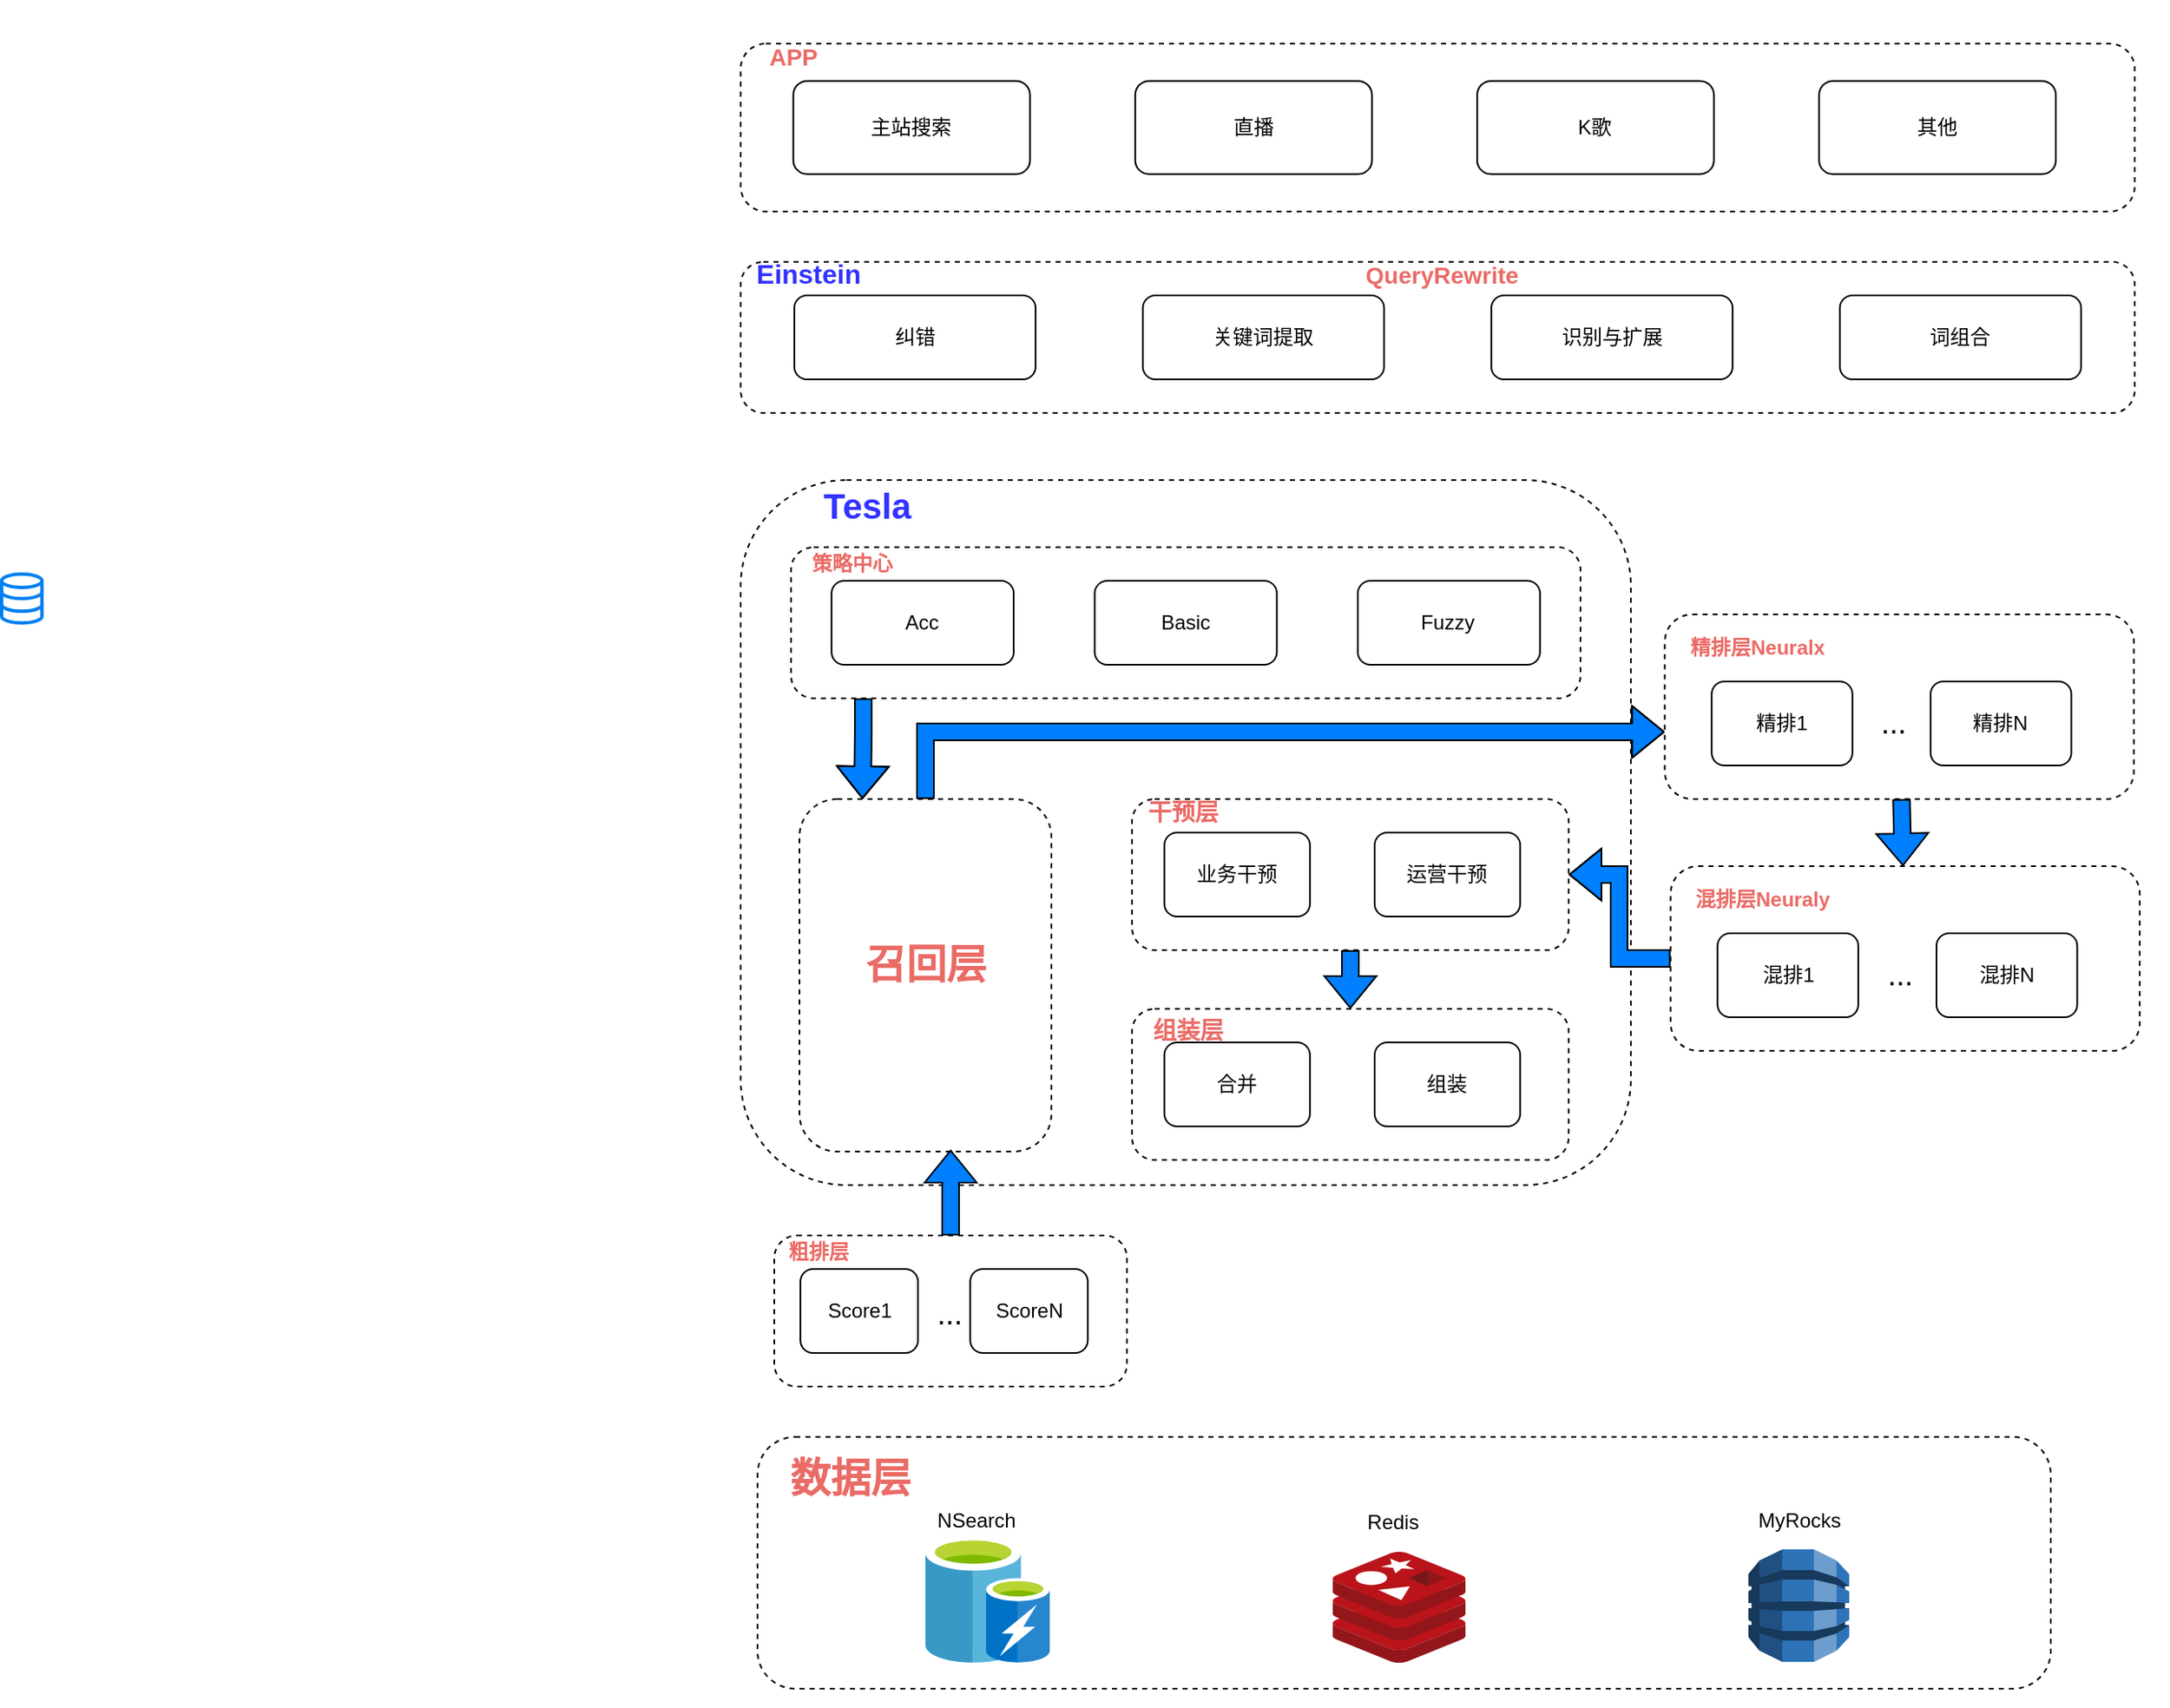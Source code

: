 <mxfile version="12.2.6" type="github" pages="1"><diagram id="C8gGin8zCCWMM8zuD61A" name="Page-1"><mxGraphModel dx="1449" dy="1687" grid="1" gridSize="10" guides="1" tooltips="1" connect="1" arrows="1" fold="1" page="1" pageScale="1" pageWidth="827" pageHeight="1169" math="0" shadow="0"><root><mxCell id="0"/><mxCell id="1" parent="0"/><mxCell id="CbvE8tjpt2fCtOc4ycin-66" value="" style="group" vertex="1" connectable="0" parent="1"><mxGeometry x="60" y="850" width="840" height="150" as="geometry"/></mxCell><mxCell id="CbvE8tjpt2fCtOc4ycin-39" value="" style="rounded=1;whiteSpace=wrap;html=1;dashed=1;" vertex="1" parent="CbvE8tjpt2fCtOc4ycin-66"><mxGeometry y="-10" width="770" height="150" as="geometry"/></mxCell><mxCell id="CbvE8tjpt2fCtOc4ycin-102" value="&lt;h1&gt;&lt;font color=&quot;#ea6b66&quot;&gt;数据层&lt;/font&gt;&lt;/h1&gt;" style="text;html=1;resizable=0;autosize=1;align=center;verticalAlign=middle;points=[];fillColor=none;strokeColor=none;rounded=0;dashed=1;" vertex="1" parent="CbvE8tjpt2fCtOc4ycin-66"><mxGeometry x="9.912" y="-9.807" width="90" height="50" as="geometry"/></mxCell><mxCell id="CbvE8tjpt2fCtOc4ycin-132" value="NSearch" style="text;html=1;resizable=0;autosize=1;align=center;verticalAlign=middle;points=[];fillColor=none;strokeColor=none;rounded=0;" vertex="1" parent="CbvE8tjpt2fCtOc4ycin-66"><mxGeometry x="100" y="30" width="60" height="20" as="geometry"/></mxCell><mxCell id="CbvE8tjpt2fCtOc4ycin-133" value="Redis" style="text;html=1;resizable=0;autosize=1;align=center;verticalAlign=middle;points=[];fillColor=none;strokeColor=none;rounded=0;" vertex="1" parent="CbvE8tjpt2fCtOc4ycin-66"><mxGeometry x="353" y="31" width="50" height="20" as="geometry"/></mxCell><mxCell id="CbvE8tjpt2fCtOc4ycin-134" value="MyRocks" style="text;html=1;resizable=0;autosize=1;align=center;verticalAlign=middle;points=[];fillColor=none;strokeColor=none;rounded=0;" vertex="1" parent="CbvE8tjpt2fCtOc4ycin-66"><mxGeometry x="590" y="30" width="60" height="20" as="geometry"/></mxCell><mxCell id="CbvE8tjpt2fCtOc4ycin-137" value="" style="aspect=fixed;html=1;points=[];align=center;image;fontSize=12;image=img/lib/mscae/Cache_including_Redis.svg;fillColor=#FFFFFF;" vertex="1" parent="CbvE8tjpt2fCtOc4ycin-66"><mxGeometry x="100" y="51" width="74" height="74" as="geometry"/></mxCell><mxCell id="CbvE8tjpt2fCtOc4ycin-136" value="" style="aspect=fixed;html=1;points=[];align=center;image;fontSize=12;image=img/lib/mscae/Cache_Redis_Product.svg;fillColor=#FFFFFF;" vertex="1" parent="CbvE8tjpt2fCtOc4ycin-66"><mxGeometry x="342.5" y="58.5" width="79" height="66" as="geometry"/></mxCell><mxCell id="CbvE8tjpt2fCtOc4ycin-138" value="" style="outlineConnect=0;dashed=0;verticalLabelPosition=bottom;verticalAlign=top;align=center;html=1;shape=mxgraph.aws3.dynamo_db;fillColor=#2E73B8;gradientColor=none;" vertex="1" parent="CbvE8tjpt2fCtOc4ycin-66"><mxGeometry x="590" y="57" width="60" height="67" as="geometry"/></mxCell><mxCell id="CbvE8tjpt2fCtOc4ycin-68" value="" style="rounded=1;whiteSpace=wrap;html=1;dashed=1;fillColor=#FFFFFF;" vertex="1" parent="1"><mxGeometry x="50" y="270" width="530" height="420" as="geometry"/></mxCell><mxCell id="CbvE8tjpt2fCtOc4ycin-88" style="shape=flexArrow;rounded=0;orthogonalLoop=1;jettySize=auto;html=1;exitX=0.5;exitY=0;exitDx=0;exitDy=0;fillColor=#007FFF;edgeStyle=orthogonalEdgeStyle;" edge="1" parent="1" source="CbvE8tjpt2fCtOc4ycin-18" target="CbvE8tjpt2fCtOc4ycin-93"><mxGeometry relative="1" as="geometry"><mxPoint x="160" y="401" as="targetPoint"/><Array as="points"><mxPoint x="160" y="420"/></Array></mxGeometry></mxCell><mxCell id="CbvE8tjpt2fCtOc4ycin-18" value="&lt;span style=&quot;color: rgba(0 , 0 , 0 , 0) ; font-family: monospace ; font-size: 0px ; white-space: nowrap&quot;&gt;%3CmxGraphModel%3E%3Croot%3E%3CmxCell%20id%3D%220%22%2F%3E%3CmxCell%20id%3D%221%22%20parent%3D%220%22%2F%3E%3CmxCell%20id%3D%222%22%20value%3D%22%26lt%3Bh1%26gt%3B%26lt%3Bfont%20color%3D%26quot%3B%23ea6b66%26quot%3B%26gt%3B%E6%95%B0%E6%8D%AE%E5%B1%82%26lt%3B%2Ffont%26gt%3B%26lt%3B%2Fh1%26gt%3B%22%20style%3D%22text%3Bhtml%3D1%3Bresizable%3D0%3Bautosize%3D1%3Balign%3Dcenter%3BverticalAlign%3Dmiddle%3Bpoints%3D%5B%5D%3BfillColor%3Dnone%3BstrokeColor%3Dnone%3Brounded%3D0%3Bdashed%3D1%3B%22%20vertex%3D%221%22%20parent%3D%221%22%3E%3CmxGeometry%20x%3D%2269.912%22%20y%3D%22840.193%22%20width%3D%2290%22%20height%3D%2250%22%20as%3D%22geometry%22%2F%3E%3C%2FmxCell%3E%3C%2Froot%3E%3C%2FmxGraphModel%3E&lt;/span&gt;" style="rounded=1;whiteSpace=wrap;html=1;dashed=1;" vertex="1" parent="1"><mxGeometry x="85" y="460" width="150" height="210" as="geometry"/></mxCell><mxCell id="CbvE8tjpt2fCtOc4ycin-60" value="" style="group" vertex="1" connectable="0" parent="1"><mxGeometry x="80" y="310" width="470" height="90" as="geometry"/></mxCell><mxCell id="CbvE8tjpt2fCtOc4ycin-13" value="" style="rounded=1;whiteSpace=wrap;html=1;dashed=1;" vertex="1" parent="CbvE8tjpt2fCtOc4ycin-60"><mxGeometry width="470" height="90" as="geometry"/></mxCell><mxCell id="CbvE8tjpt2fCtOc4ycin-14" value="Acc" style="rounded=1;whiteSpace=wrap;html=1;" vertex="1" parent="CbvE8tjpt2fCtOc4ycin-60"><mxGeometry x="24.103" y="20" width="108.462" height="50" as="geometry"/></mxCell><mxCell id="CbvE8tjpt2fCtOc4ycin-15" value="Basic" style="rounded=1;whiteSpace=wrap;html=1;" vertex="1" parent="CbvE8tjpt2fCtOc4ycin-60"><mxGeometry x="180.769" y="20" width="108.462" height="50" as="geometry"/></mxCell><mxCell id="CbvE8tjpt2fCtOc4ycin-16" value="Fuzzy" style="rounded=1;whiteSpace=wrap;html=1;" vertex="1" parent="CbvE8tjpt2fCtOc4ycin-60"><mxGeometry x="337.436" y="20" width="108.462" height="50" as="geometry"/></mxCell><mxCell id="CbvE8tjpt2fCtOc4ycin-101" value="&lt;font color=&quot;#ea6b66&quot;&gt;&lt;b&gt;策略中心&lt;/b&gt;&lt;/font&gt;" style="text;html=1;resizable=0;autosize=1;align=center;verticalAlign=middle;points=[];fillColor=none;strokeColor=none;rounded=0;dashed=1;" vertex="1" parent="CbvE8tjpt2fCtOc4ycin-60"><mxGeometry x="6.026" width="60" height="20" as="geometry"/></mxCell><mxCell id="CbvE8tjpt2fCtOc4ycin-61" value="" style="group" vertex="1" connectable="0" parent="1"><mxGeometry x="70" y="720" width="210" height="90" as="geometry"/></mxCell><mxCell id="CbvE8tjpt2fCtOc4ycin-22" value="Score1" style="rounded=1;whiteSpace=wrap;html=1;" vertex="1" parent="CbvE8tjpt2fCtOc4ycin-61"><mxGeometry x="7.778" y="10" width="70" height="50" as="geometry"/></mxCell><mxCell id="CbvE8tjpt2fCtOc4ycin-24" value="ScoreN" style="rounded=1;whiteSpace=wrap;html=1;" vertex="1" parent="CbvE8tjpt2fCtOc4ycin-61"><mxGeometry x="108.889" y="10" width="70" height="50" as="geometry"/></mxCell><mxCell id="CbvE8tjpt2fCtOc4ycin-27" value="" style="rounded=1;whiteSpace=wrap;html=1;dashed=1;" vertex="1" parent="CbvE8tjpt2fCtOc4ycin-61"><mxGeometry width="210" height="90" as="geometry"/></mxCell><mxCell id="CbvE8tjpt2fCtOc4ycin-28" value="Score1" style="rounded=1;whiteSpace=wrap;html=1;" vertex="1" parent="CbvE8tjpt2fCtOc4ycin-61"><mxGeometry x="15.556" y="20" width="70" height="50" as="geometry"/></mxCell><mxCell id="CbvE8tjpt2fCtOc4ycin-29" value="ScoreN" style="rounded=1;whiteSpace=wrap;html=1;" vertex="1" parent="CbvE8tjpt2fCtOc4ycin-61"><mxGeometry x="116.667" y="20" width="70" height="50" as="geometry"/></mxCell><mxCell id="CbvE8tjpt2fCtOc4ycin-52" value="&lt;font style=&quot;font-size: 18px&quot;&gt;...&lt;/font&gt;" style="text;html=1;resizable=0;autosize=1;align=center;verticalAlign=middle;points=[];fillColor=none;strokeColor=none;rounded=0;dashed=1;" vertex="1" parent="CbvE8tjpt2fCtOc4ycin-61"><mxGeometry x="89.444" y="36.5" width="30" height="20" as="geometry"/></mxCell><mxCell id="CbvE8tjpt2fCtOc4ycin-109" value="&lt;b&gt;&lt;font color=&quot;#ea6b66&quot;&gt;粗排层&lt;/font&gt;&lt;/b&gt;" style="text;html=1;resizable=0;autosize=1;align=center;verticalAlign=middle;points=[];fillColor=none;strokeColor=none;rounded=0;dashed=1;" vertex="1" parent="CbvE8tjpt2fCtOc4ycin-61"><mxGeometry x="0.5" width="50" height="20" as="geometry"/></mxCell><mxCell id="CbvE8tjpt2fCtOc4ycin-67" value="" style="group" vertex="1" connectable="0" parent="1"><mxGeometry x="613" y="510" width="270" height="110" as="geometry"/></mxCell><mxCell id="CbvE8tjpt2fCtOc4ycin-54" value="" style="rounded=1;whiteSpace=wrap;html=1;dashed=1;" vertex="1" parent="CbvE8tjpt2fCtOc4ycin-67"><mxGeometry x="-9.31" y="-10" width="279.31" height="110" as="geometry"/></mxCell><mxCell id="CbvE8tjpt2fCtOc4ycin-55" value="混排1" style="rounded=1;whiteSpace=wrap;html=1;" vertex="1" parent="CbvE8tjpt2fCtOc4ycin-67"><mxGeometry x="18.621" y="30" width="83.793" height="50" as="geometry"/></mxCell><mxCell id="CbvE8tjpt2fCtOc4ycin-56" value="混排N" style="rounded=1;whiteSpace=wrap;html=1;" vertex="1" parent="CbvE8tjpt2fCtOc4ycin-67"><mxGeometry x="148.966" y="30" width="83.793" height="50" as="geometry"/></mxCell><mxCell id="CbvE8tjpt2fCtOc4ycin-57" value="&lt;font style=&quot;font-size: 18px&quot;&gt;...&lt;/font&gt;" style="text;html=1;resizable=0;autosize=1;align=center;verticalAlign=middle;points=[];fillColor=none;strokeColor=none;rounded=0;dashed=1;" vertex="1" parent="CbvE8tjpt2fCtOc4ycin-67"><mxGeometry x="111.724" y="44.5" width="30" height="20" as="geometry"/></mxCell><mxCell id="CbvE8tjpt2fCtOc4ycin-90" value="&lt;font color=&quot;#ea6b66&quot;&gt;&lt;b&gt;混排层Neuraly&lt;/b&gt;&lt;/font&gt;" style="text;html=1;resizable=0;autosize=1;align=center;verticalAlign=middle;points=[];fillColor=none;strokeColor=none;rounded=0;dashed=1;" vertex="1" parent="CbvE8tjpt2fCtOc4ycin-67"><mxGeometry x="-5" width="100" height="20" as="geometry"/></mxCell><mxCell id="CbvE8tjpt2fCtOc4ycin-72" value="" style="group" vertex="1" connectable="0" parent="1"><mxGeometry x="283" y="460" width="260" height="215" as="geometry"/></mxCell><mxCell id="CbvE8tjpt2fCtOc4ycin-63" value="" style="group" vertex="1" connectable="0" parent="CbvE8tjpt2fCtOc4ycin-72"><mxGeometry width="260" height="90" as="geometry"/></mxCell><mxCell id="CbvE8tjpt2fCtOc4ycin-62" value="" style="group" vertex="1" connectable="0" parent="CbvE8tjpt2fCtOc4ycin-63"><mxGeometry width="260" height="90" as="geometry"/></mxCell><mxCell id="CbvE8tjpt2fCtOc4ycin-33" value="" style="rounded=1;whiteSpace=wrap;html=1;dashed=1;" vertex="1" parent="CbvE8tjpt2fCtOc4ycin-62"><mxGeometry width="260" height="90" as="geometry"/></mxCell><mxCell id="CbvE8tjpt2fCtOc4ycin-34" value="业务干预" style="rounded=1;whiteSpace=wrap;html=1;" vertex="1" parent="CbvE8tjpt2fCtOc4ycin-62"><mxGeometry x="19.259" y="20" width="86.667" height="50" as="geometry"/></mxCell><mxCell id="CbvE8tjpt2fCtOc4ycin-35" value="运营干预" style="rounded=1;whiteSpace=wrap;html=1;" vertex="1" parent="CbvE8tjpt2fCtOc4ycin-62"><mxGeometry x="144.444" y="20" width="86.667" height="50" as="geometry"/></mxCell><mxCell id="CbvE8tjpt2fCtOc4ycin-143" value="&lt;h1&gt;&lt;font color=&quot;#ea6b66&quot; style=&quot;font-size: 14px&quot;&gt;干预层&lt;/font&gt;&lt;/h1&gt;" style="text;html=1;resizable=0;autosize=1;align=center;verticalAlign=middle;points=[];fillColor=none;strokeColor=none;rounded=0;dashed=1;" vertex="1" parent="CbvE8tjpt2fCtOc4ycin-62"><mxGeometry x="-0.088" y="-19.807" width="60" height="50" as="geometry"/></mxCell><mxCell id="CbvE8tjpt2fCtOc4ycin-64" value="" style="group" vertex="1" connectable="0" parent="CbvE8tjpt2fCtOc4ycin-72"><mxGeometry y="125" width="260" height="90" as="geometry"/></mxCell><mxCell id="CbvE8tjpt2fCtOc4ycin-36" value="" style="rounded=1;whiteSpace=wrap;html=1;dashed=1;" vertex="1" parent="CbvE8tjpt2fCtOc4ycin-64"><mxGeometry width="260.0" height="90.0" as="geometry"/></mxCell><mxCell id="CbvE8tjpt2fCtOc4ycin-37" value="合并" style="rounded=1;whiteSpace=wrap;html=1;" vertex="1" parent="CbvE8tjpt2fCtOc4ycin-64"><mxGeometry x="19.259" y="20.0" width="86.667" height="50.0" as="geometry"/></mxCell><mxCell id="CbvE8tjpt2fCtOc4ycin-38" value="组装" style="rounded=1;whiteSpace=wrap;html=1;" vertex="1" parent="CbvE8tjpt2fCtOc4ycin-64"><mxGeometry x="144.444" y="20.0" width="86.667" height="50.0" as="geometry"/></mxCell><mxCell id="CbvE8tjpt2fCtOc4ycin-144" value="&lt;h1&gt;&lt;font color=&quot;#ea6b66&quot;&gt;&lt;span style=&quot;font-size: 14px&quot;&gt;组装层&lt;/span&gt;&lt;/font&gt;&lt;/h1&gt;" style="text;html=1;resizable=0;autosize=1;align=center;verticalAlign=middle;points=[];fillColor=none;strokeColor=none;rounded=0;dashed=1;" vertex="1" parent="CbvE8tjpt2fCtOc4ycin-64"><mxGeometry x="3.412" y="-14.807" width="60" height="50" as="geometry"/></mxCell><mxCell id="CbvE8tjpt2fCtOc4ycin-115" value="" style="edgeStyle=none;shape=flexArrow;rounded=0;orthogonalLoop=1;jettySize=auto;html=1;fillColor=#007FFF;" edge="1" parent="CbvE8tjpt2fCtOc4ycin-72" source="CbvE8tjpt2fCtOc4ycin-33" target="CbvE8tjpt2fCtOc4ycin-36"><mxGeometry relative="1" as="geometry"/></mxCell><mxCell id="CbvE8tjpt2fCtOc4ycin-86" value="" style="html=1;verticalLabelPosition=bottom;align=center;labelBackgroundColor=#ffffff;verticalAlign=top;strokeWidth=2;strokeColor=#0080F0;shadow=0;dashed=0;shape=mxgraph.ios7.icons.data;fillColor=#FFFFFF;" vertex="1" parent="1"><mxGeometry x="-390" y="326" width="24" height="29.1" as="geometry"/></mxCell><mxCell id="CbvE8tjpt2fCtOc4ycin-92" value="" style="group" vertex="1" connectable="0" parent="1"><mxGeometry x="609.5" y="360" width="270" height="110" as="geometry"/></mxCell><mxCell id="CbvE8tjpt2fCtOc4ycin-93" value="" style="rounded=1;whiteSpace=wrap;html=1;dashed=1;" vertex="1" parent="CbvE8tjpt2fCtOc4ycin-92"><mxGeometry x="-9.31" y="-10" width="279.31" height="110" as="geometry"/></mxCell><mxCell id="CbvE8tjpt2fCtOc4ycin-94" value="精排1" style="rounded=1;whiteSpace=wrap;html=1;" vertex="1" parent="CbvE8tjpt2fCtOc4ycin-92"><mxGeometry x="18.621" y="30" width="83.793" height="50" as="geometry"/></mxCell><mxCell id="CbvE8tjpt2fCtOc4ycin-95" value="精排N" style="rounded=1;whiteSpace=wrap;html=1;" vertex="1" parent="CbvE8tjpt2fCtOc4ycin-92"><mxGeometry x="148.966" y="30" width="83.793" height="50" as="geometry"/></mxCell><mxCell id="CbvE8tjpt2fCtOc4ycin-96" value="&lt;font style=&quot;font-size: 18px&quot;&gt;...&lt;/font&gt;" style="text;html=1;resizable=0;autosize=1;align=center;verticalAlign=middle;points=[];fillColor=none;strokeColor=none;rounded=0;dashed=1;" vertex="1" parent="CbvE8tjpt2fCtOc4ycin-92"><mxGeometry x="111.724" y="44.5" width="30" height="20" as="geometry"/></mxCell><mxCell id="CbvE8tjpt2fCtOc4ycin-97" value="&lt;font color=&quot;#ea6b66&quot;&gt;&lt;b&gt;精排层Neuralx&lt;/b&gt;&lt;/font&gt;" style="text;html=1;resizable=0;autosize=1;align=center;verticalAlign=middle;points=[];fillColor=none;strokeColor=none;rounded=0;dashed=1;" vertex="1" parent="CbvE8tjpt2fCtOc4ycin-92"><mxGeometry x="-5" width="100" height="20" as="geometry"/></mxCell><mxCell id="CbvE8tjpt2fCtOc4ycin-104" value="" style="group" vertex="1" connectable="0" parent="1"><mxGeometry x="50" y="10" width="830" height="100" as="geometry"/></mxCell><mxCell id="CbvE8tjpt2fCtOc4ycin-7" value="" style="rounded=1;whiteSpace=wrap;html=1;dashed=1;" vertex="1" parent="CbvE8tjpt2fCtOc4ycin-104"><mxGeometry width="830" height="100" as="geometry"/></mxCell><mxCell id="CbvE8tjpt2fCtOc4ycin-3" value="主站搜索" style="rounded=1;whiteSpace=wrap;html=1;" vertex="1" parent="CbvE8tjpt2fCtOc4ycin-104"><mxGeometry x="31.321" y="22.222" width="140.943" height="55.556" as="geometry"/></mxCell><mxCell id="CbvE8tjpt2fCtOc4ycin-4" value="直播" style="rounded=1;whiteSpace=wrap;html=1;" vertex="1" parent="CbvE8tjpt2fCtOc4ycin-104"><mxGeometry x="234.906" y="22.222" width="140.943" height="55.556" as="geometry"/></mxCell><mxCell id="CbvE8tjpt2fCtOc4ycin-5" value="K歌" style="rounded=1;whiteSpace=wrap;html=1;" vertex="1" parent="CbvE8tjpt2fCtOc4ycin-104"><mxGeometry x="438.491" y="22.222" width="140.943" height="55.556" as="geometry"/></mxCell><mxCell id="CbvE8tjpt2fCtOc4ycin-6" value="其他" style="rounded=1;whiteSpace=wrap;html=1;" vertex="1" parent="CbvE8tjpt2fCtOc4ycin-104"><mxGeometry x="642.075" y="22.222" width="140.943" height="55.556" as="geometry"/></mxCell><mxCell id="CbvE8tjpt2fCtOc4ycin-145" value="&lt;h1&gt;&lt;font color=&quot;#ea6b66&quot; style=&quot;font-size: 14px&quot;&gt;APP&lt;/font&gt;&lt;/h1&gt;" style="text;html=1;resizable=0;autosize=1;align=center;verticalAlign=middle;points=[];fillColor=none;strokeColor=none;rounded=0;dashed=1;" vertex="1" parent="CbvE8tjpt2fCtOc4ycin-104"><mxGeometry x="11.412" y="-19.807" width="40" height="50" as="geometry"/></mxCell><mxCell id="CbvE8tjpt2fCtOc4ycin-105" value="" style="group" vertex="1" connectable="0" parent="1"><mxGeometry x="50" y="140" width="830" height="90" as="geometry"/></mxCell><mxCell id="CbvE8tjpt2fCtOc4ycin-8" value="" style="rounded=1;whiteSpace=wrap;html=1;dashed=1;" vertex="1" parent="CbvE8tjpt2fCtOc4ycin-105"><mxGeometry width="830" height="90" as="geometry"/></mxCell><mxCell id="CbvE8tjpt2fCtOc4ycin-9" value="纠错" style="rounded=1;whiteSpace=wrap;html=1;" vertex="1" parent="CbvE8tjpt2fCtOc4ycin-105"><mxGeometry x="31.923" y="20" width="143.654" height="50" as="geometry"/></mxCell><mxCell id="CbvE8tjpt2fCtOc4ycin-10" value="关键词提取" style="rounded=1;whiteSpace=wrap;html=1;" vertex="1" parent="CbvE8tjpt2fCtOc4ycin-105"><mxGeometry x="239.423" y="20" width="143.654" height="50" as="geometry"/></mxCell><mxCell id="CbvE8tjpt2fCtOc4ycin-11" value="识别与扩展" style="rounded=1;whiteSpace=wrap;html=1;" vertex="1" parent="CbvE8tjpt2fCtOc4ycin-105"><mxGeometry x="446.923" y="20" width="143.654" height="50" as="geometry"/></mxCell><mxCell id="CbvE8tjpt2fCtOc4ycin-12" value="词组合" style="rounded=1;whiteSpace=wrap;html=1;" vertex="1" parent="CbvE8tjpt2fCtOc4ycin-105"><mxGeometry x="654.423" y="20" width="143.654" height="50" as="geometry"/></mxCell><mxCell id="CbvE8tjpt2fCtOc4ycin-146" value="&lt;h1&gt;&lt;font color=&quot;#ea6b66&quot; style=&quot;font-size: 14px&quot;&gt;QueryRewrite&amp;nbsp; &amp;nbsp;&lt;/font&gt;&lt;/h1&gt;" style="text;html=1;resizable=0;autosize=1;align=center;verticalAlign=middle;points=[];fillColor=none;strokeColor=none;rounded=0;dashed=1;" vertex="1" parent="CbvE8tjpt2fCtOc4ycin-105"><mxGeometry x="362.912" y="-19.807" width="120" height="50" as="geometry"/></mxCell><mxCell id="CbvE8tjpt2fCtOc4ycin-148" value="&lt;h1&gt;&lt;font style=&quot;font-size: 16px&quot; color=&quot;#3333ff&quot;&gt;Einstein&lt;/font&gt;&lt;/h1&gt;" style="text;html=1;resizable=0;autosize=1;align=center;verticalAlign=middle;points=[];fillColor=none;strokeColor=none;rounded=0;dashed=1;" vertex="1" parent="CbvE8tjpt2fCtOc4ycin-105"><mxGeometry x="-0.088" y="-19.807" width="80" height="50" as="geometry"/></mxCell><mxCell id="CbvE8tjpt2fCtOc4ycin-112" style="edgeStyle=none;shape=flexArrow;rounded=0;orthogonalLoop=1;jettySize=auto;html=1;exitX=0.5;exitY=0;exitDx=0;exitDy=0;entryX=0.6;entryY=0.995;entryDx=0;entryDy=0;entryPerimeter=0;fillColor=#007FFF;" edge="1" parent="1" source="CbvE8tjpt2fCtOc4ycin-27" target="CbvE8tjpt2fCtOc4ycin-18"><mxGeometry relative="1" as="geometry"/></mxCell><mxCell id="CbvE8tjpt2fCtOc4ycin-116" value="" style="edgeStyle=none;shape=flexArrow;rounded=0;orthogonalLoop=1;jettySize=auto;html=1;fillColor=#007FFF;" edge="1" parent="1" source="CbvE8tjpt2fCtOc4ycin-93" target="CbvE8tjpt2fCtOc4ycin-54"><mxGeometry relative="1" as="geometry"/></mxCell><mxCell id="CbvE8tjpt2fCtOc4ycin-118" value="" style="edgeStyle=orthogonalEdgeStyle;shape=flexArrow;rounded=0;orthogonalLoop=1;jettySize=auto;html=1;fillColor=#007FFF;entryX=1;entryY=0.5;entryDx=0;entryDy=0;" edge="1" parent="1" source="CbvE8tjpt2fCtOc4ycin-54" target="CbvE8tjpt2fCtOc4ycin-33"><mxGeometry relative="1" as="geometry"><Array as="points"><mxPoint x="573" y="555"/><mxPoint x="573" y="505"/></Array></mxGeometry></mxCell><mxCell id="CbvE8tjpt2fCtOc4ycin-121" value="" style="edgeStyle=orthogonalEdgeStyle;shape=flexArrow;rounded=0;orthogonalLoop=1;jettySize=auto;html=1;fillColor=#007FFF;entryX=0.25;entryY=0;entryDx=0;entryDy=0;" edge="1" parent="1" source="CbvE8tjpt2fCtOc4ycin-13" target="CbvE8tjpt2fCtOc4ycin-18"><mxGeometry relative="1" as="geometry"><Array as="points"><mxPoint x="123" y="420"/><mxPoint x="123" y="420"/></Array></mxGeometry></mxCell><mxCell id="CbvE8tjpt2fCtOc4ycin-142" value="&lt;h1&gt;&lt;font color=&quot;#ea6b66&quot;&gt;召回层&lt;/font&gt;&lt;/h1&gt;" style="text;html=1;resizable=0;autosize=1;align=center;verticalAlign=middle;points=[];fillColor=none;strokeColor=none;rounded=0;dashed=1;" vertex="1" parent="1"><mxGeometry x="114.912" y="534.193" width="90" height="50" as="geometry"/></mxCell><mxCell id="CbvE8tjpt2fCtOc4ycin-147" value="&lt;h1&gt;&lt;font style=&quot;font-size: 21px&quot; color=&quot;#3333ff&quot;&gt;Tesla&lt;/font&gt;&lt;/h1&gt;" style="text;html=1;resizable=0;autosize=1;align=center;verticalAlign=middle;points=[];fillColor=none;strokeColor=none;rounded=0;dashed=1;" vertex="1" parent="1"><mxGeometry x="89.912" y="260.193" width="70" height="50" as="geometry"/></mxCell></root></mxGraphModel></diagram></mxfile>